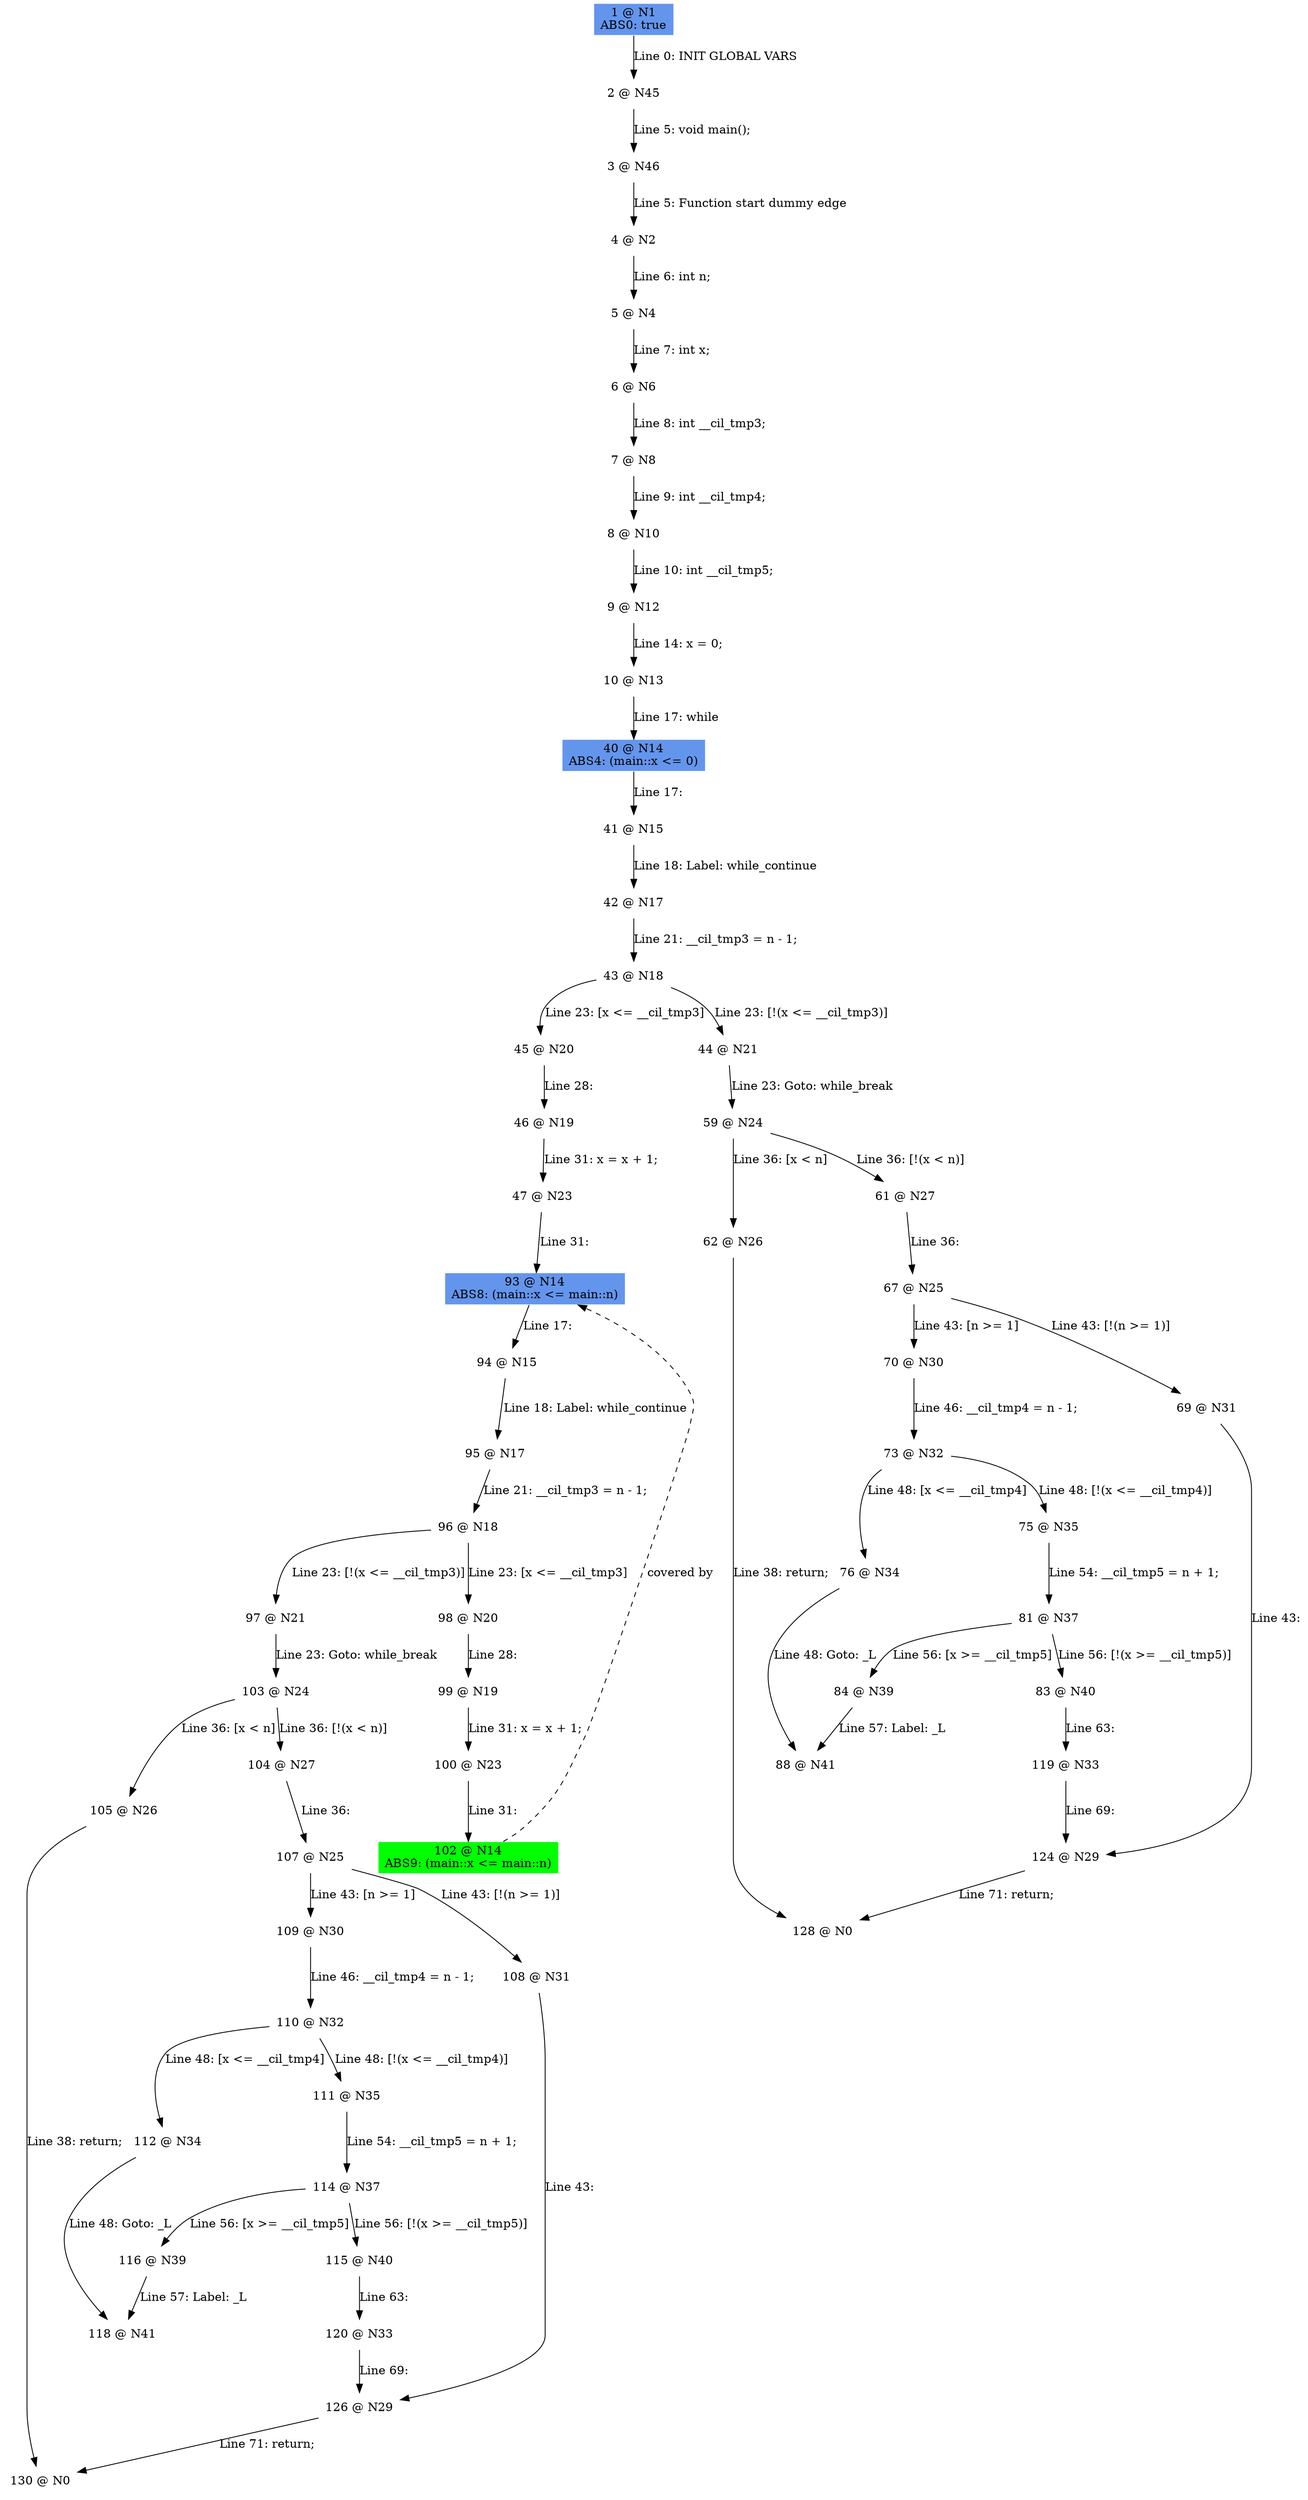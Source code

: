 digraph ARG {
node [style="filled" shape="box" color="white"]
1 [fillcolor="cornflowerblue" label="1 @ N1\nABS0: true" id="1"]
2 [label="2 @ N45" id="2"]
3 [label="3 @ N46" id="3"]
4 [label="4 @ N2" id="4"]
5 [label="5 @ N4" id="5"]
6 [label="6 @ N6" id="6"]
7 [label="7 @ N8" id="7"]
8 [label="8 @ N10" id="8"]
9 [label="9 @ N12" id="9"]
10 [label="10 @ N13" id="10"]
40 [fillcolor="cornflowerblue" label="40 @ N14\nABS4: (main::x <= 0)" id="40"]
41 [label="41 @ N15" id="41"]
42 [label="42 @ N17" id="42"]
43 [label="43 @ N18" id="43"]
45 [label="45 @ N20" id="45"]
46 [label="46 @ N19" id="46"]
47 [label="47 @ N23" id="47"]
93 [fillcolor="cornflowerblue" label="93 @ N14\nABS8: (main::x <= main::n)" id="93"]
94 [label="94 @ N15" id="94"]
95 [label="95 @ N17" id="95"]
96 [label="96 @ N18" id="96"]
98 [label="98 @ N20" id="98"]
99 [label="99 @ N19" id="99"]
100 [label="100 @ N23" id="100"]
102 [fillcolor="green" label="102 @ N14\nABS9: (main::x <= main::n)" id="102"]
97 [label="97 @ N21" id="97"]
103 [label="103 @ N24" id="103"]
105 [label="105 @ N26" id="105"]
130 [label="130 @ N0" id="130"]
104 [label="104 @ N27" id="104"]
107 [label="107 @ N25" id="107"]
109 [label="109 @ N30" id="109"]
110 [label="110 @ N32" id="110"]
112 [label="112 @ N34" id="112"]
118 [label="118 @ N41" id="118"]
111 [label="111 @ N35" id="111"]
114 [label="114 @ N37" id="114"]
116 [label="116 @ N39" id="116"]
115 [label="115 @ N40" id="115"]
120 [label="120 @ N33" id="120"]
126 [label="126 @ N29" id="126"]
108 [label="108 @ N31" id="108"]
44 [label="44 @ N21" id="44"]
59 [label="59 @ N24" id="59"]
62 [label="62 @ N26" id="62"]
128 [label="128 @ N0" id="128"]
61 [label="61 @ N27" id="61"]
67 [label="67 @ N25" id="67"]
70 [label="70 @ N30" id="70"]
73 [label="73 @ N32" id="73"]
76 [label="76 @ N34" id="76"]
88 [label="88 @ N41" id="88"]
75 [label="75 @ N35" id="75"]
81 [label="81 @ N37" id="81"]
84 [label="84 @ N39" id="84"]
83 [label="83 @ N40" id="83"]
119 [label="119 @ N33" id="119"]
124 [label="124 @ N29" id="124"]
69 [label="69 @ N31" id="69"]
1 -> 2 [label="Line 0: INIT GLOBAL VARS" id="1 -> 2"]
2 -> 3 [label="Line 5: void main();" id="2 -> 3"]
3 -> 4 [label="Line 5: Function start dummy edge" id="3 -> 4"]
4 -> 5 [label="Line 6: int n;" id="4 -> 5"]
5 -> 6 [label="Line 7: int x;" id="5 -> 6"]
6 -> 7 [label="Line 8: int __cil_tmp3;" id="6 -> 7"]
7 -> 8 [label="Line 9: int __cil_tmp4;" id="7 -> 8"]
8 -> 9 [label="Line 10: int __cil_tmp5;" id="8 -> 9"]
9 -> 10 [label="Line 14: x = 0;" id="9 -> 10"]
10 -> 40 [label="Line 17: while" id="10 -> 40"]
40 -> 41 [label="Line 17: " id="40 -> 41"]
41 -> 42 [label="Line 18: Label: while_continue" id="41 -> 42"]
42 -> 43 [label="Line 21: __cil_tmp3 = n - 1;" id="42 -> 43"]
43 -> 44 [label="Line 23: [!(x <= __cil_tmp3)]" id="43 -> 44"]
43 -> 45 [label="Line 23: [x <= __cil_tmp3]" id="43 -> 45"]
45 -> 46 [label="Line 28: " id="45 -> 46"]
46 -> 47 [label="Line 31: x = x + 1;" id="46 -> 47"]
47 -> 93 [label="Line 31: " id="47 -> 93"]
102 -> 93 [style="dashed" weight="0" label="covered by"]
93 -> 94 [label="Line 17: " id="93 -> 94"]
94 -> 95 [label="Line 18: Label: while_continue" id="94 -> 95"]
95 -> 96 [label="Line 21: __cil_tmp3 = n - 1;" id="95 -> 96"]
96 -> 97 [label="Line 23: [!(x <= __cil_tmp3)]" id="96 -> 97"]
96 -> 98 [label="Line 23: [x <= __cil_tmp3]" id="96 -> 98"]
98 -> 99 [label="Line 28: " id="98 -> 99"]
99 -> 100 [label="Line 31: x = x + 1;" id="99 -> 100"]
100 -> 102 [label="Line 31: " id="100 -> 102"]
97 -> 103 [label="Line 23: Goto: while_break" id="97 -> 103"]
103 -> 104 [label="Line 36: [!(x < n)]" id="103 -> 104"]
103 -> 105 [label="Line 36: [x < n]" id="103 -> 105"]
105 -> 130 [label="Line 38: return;" id="105 -> 130"]
104 -> 107 [label="Line 36: " id="104 -> 107"]
107 -> 108 [label="Line 43: [!(n >= 1)]" id="107 -> 108"]
107 -> 109 [label="Line 43: [n >= 1]" id="107 -> 109"]
109 -> 110 [label="Line 46: __cil_tmp4 = n - 1;" id="109 -> 110"]
110 -> 111 [label="Line 48: [!(x <= __cil_tmp4)]" id="110 -> 111"]
110 -> 112 [label="Line 48: [x <= __cil_tmp4]" id="110 -> 112"]
112 -> 118 [label="Line 48: Goto: _L" id="112 -> 118"]
111 -> 114 [label="Line 54: __cil_tmp5 = n + 1;" id="111 -> 114"]
114 -> 115 [label="Line 56: [!(x >= __cil_tmp5)]" id="114 -> 115"]
114 -> 116 [label="Line 56: [x >= __cil_tmp5]" id="114 -> 116"]
116 -> 118 [label="Line 57: Label: _L" id="116 -> 118"]
115 -> 120 [label="Line 63: " id="115 -> 120"]
120 -> 126 [label="Line 69: " id="120 -> 126"]
126 -> 130 [label="Line 71: return;" id="126 -> 130"]
108 -> 126 [label="Line 43: " id="108 -> 126"]
44 -> 59 [label="Line 23: Goto: while_break" id="44 -> 59"]
59 -> 61 [label="Line 36: [!(x < n)]" id="59 -> 61"]
59 -> 62 [label="Line 36: [x < n]" id="59 -> 62"]
62 -> 128 [label="Line 38: return;" id="62 -> 128"]
61 -> 67 [label="Line 36: " id="61 -> 67"]
67 -> 69 [label="Line 43: [!(n >= 1)]" id="67 -> 69"]
67 -> 70 [label="Line 43: [n >= 1]" id="67 -> 70"]
70 -> 73 [label="Line 46: __cil_tmp4 = n - 1;" id="70 -> 73"]
73 -> 75 [label="Line 48: [!(x <= __cil_tmp4)]" id="73 -> 75"]
73 -> 76 [label="Line 48: [x <= __cil_tmp4]" id="73 -> 76"]
76 -> 88 [label="Line 48: Goto: _L" id="76 -> 88"]
75 -> 81 [label="Line 54: __cil_tmp5 = n + 1;" id="75 -> 81"]
81 -> 83 [label="Line 56: [!(x >= __cil_tmp5)]" id="81 -> 83"]
81 -> 84 [label="Line 56: [x >= __cil_tmp5]" id="81 -> 84"]
84 -> 88 [label="Line 57: Label: _L" id="84 -> 88"]
83 -> 119 [label="Line 63: " id="83 -> 119"]
119 -> 124 [label="Line 69: " id="119 -> 124"]
124 -> 128 [label="Line 71: return;" id="124 -> 128"]
69 -> 124 [label="Line 43: " id="69 -> 124"]
}
